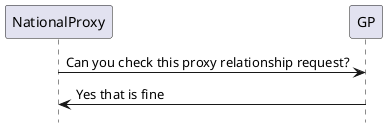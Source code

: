 @startuml

hide footbox

NationalProxy -> GP: Can you check this proxy relationship request?
GP -> NationalProxy: Yes that is fine

@enduml

